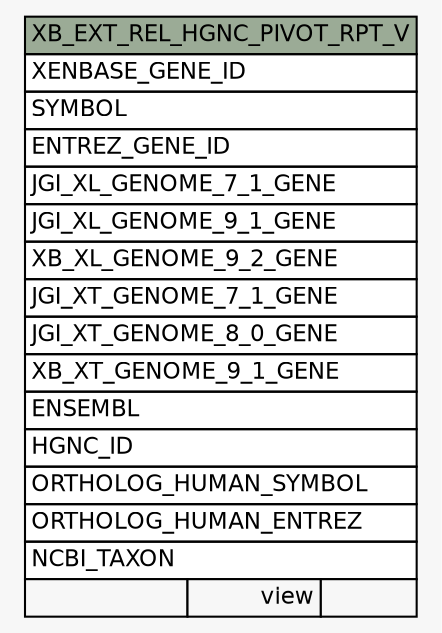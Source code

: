 // dot 2.38.0 on Windows 10 10.0
// SchemaSpy rev Unknown
digraph "XB_EXT_REL_HGNC_PIVOT_RPT_V" {
  graph [
    rankdir="RL"
    bgcolor="#f7f7f7"
    nodesep="0.18"
    ranksep="0.46"
    fontname="Helvetica"
    fontsize="11"
  ];
  node [
    fontname="Helvetica"
    fontsize="11"
    shape="plaintext"
  ];
  edge [
    arrowsize="0.8"
  ];
  "XB_EXT_REL_HGNC_PIVOT_RPT_V" [
    label=<
    <TABLE BORDER="0" CELLBORDER="1" CELLSPACING="0" BGCOLOR="#ffffff">
      <TR><TD COLSPAN="3" BGCOLOR="#9bab96" ALIGN="CENTER">XB_EXT_REL_HGNC_PIVOT_RPT_V</TD></TR>
      <TR><TD PORT="XENBASE_GENE_ID" COLSPAN="3" ALIGN="LEFT">XENBASE_GENE_ID</TD></TR>
      <TR><TD PORT="SYMBOL" COLSPAN="3" ALIGN="LEFT">SYMBOL</TD></TR>
      <TR><TD PORT="ENTREZ_GENE_ID" COLSPAN="3" ALIGN="LEFT">ENTREZ_GENE_ID</TD></TR>
      <TR><TD PORT="JGI_XL_GENOME_7_1_GENE" COLSPAN="3" ALIGN="LEFT">JGI_XL_GENOME_7_1_GENE</TD></TR>
      <TR><TD PORT="JGI_XL_GENOME_9_1_GENE" COLSPAN="3" ALIGN="LEFT">JGI_XL_GENOME_9_1_GENE</TD></TR>
      <TR><TD PORT="XB_XL_GENOME_9_2_GENE" COLSPAN="3" ALIGN="LEFT">XB_XL_GENOME_9_2_GENE</TD></TR>
      <TR><TD PORT="JGI_XT_GENOME_7_1_GENE" COLSPAN="3" ALIGN="LEFT">JGI_XT_GENOME_7_1_GENE</TD></TR>
      <TR><TD PORT="JGI_XT_GENOME_8_0_GENE" COLSPAN="3" ALIGN="LEFT">JGI_XT_GENOME_8_0_GENE</TD></TR>
      <TR><TD PORT="XB_XT_GENOME_9_1_GENE" COLSPAN="3" ALIGN="LEFT">XB_XT_GENOME_9_1_GENE</TD></TR>
      <TR><TD PORT="ENSEMBL" COLSPAN="3" ALIGN="LEFT">ENSEMBL</TD></TR>
      <TR><TD PORT="HGNC_ID" COLSPAN="3" ALIGN="LEFT">HGNC_ID</TD></TR>
      <TR><TD PORT="ORTHOLOG_HUMAN_SYMBOL" COLSPAN="3" ALIGN="LEFT">ORTHOLOG_HUMAN_SYMBOL</TD></TR>
      <TR><TD PORT="ORTHOLOG_HUMAN_ENTREZ" COLSPAN="3" ALIGN="LEFT">ORTHOLOG_HUMAN_ENTREZ</TD></TR>
      <TR><TD PORT="NCBI_TAXON" COLSPAN="3" ALIGN="LEFT">NCBI_TAXON</TD></TR>
      <TR><TD ALIGN="LEFT" BGCOLOR="#f7f7f7">  </TD><TD ALIGN="RIGHT" BGCOLOR="#f7f7f7">view</TD><TD ALIGN="RIGHT" BGCOLOR="#f7f7f7">  </TD></TR>
    </TABLE>>
    URL="tables/XB_EXT_REL_HGNC_PIVOT_RPT_V.html"
    tooltip="XB_EXT_REL_HGNC_PIVOT_RPT_V"
  ];
}
